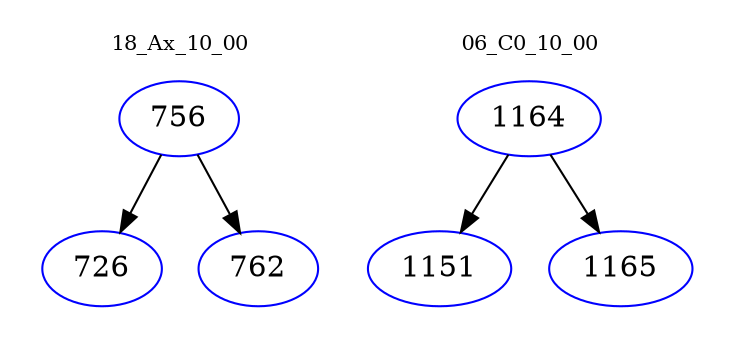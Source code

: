 digraph{
subgraph cluster_0 {
color = white
label = "18_Ax_10_00";
fontsize=10;
T0_756 [label="756", color="blue"]
T0_756 -> T0_726 [color="black"]
T0_726 [label="726", color="blue"]
T0_756 -> T0_762 [color="black"]
T0_762 [label="762", color="blue"]
}
subgraph cluster_1 {
color = white
label = "06_C0_10_00";
fontsize=10;
T1_1164 [label="1164", color="blue"]
T1_1164 -> T1_1151 [color="black"]
T1_1151 [label="1151", color="blue"]
T1_1164 -> T1_1165 [color="black"]
T1_1165 [label="1165", color="blue"]
}
}
